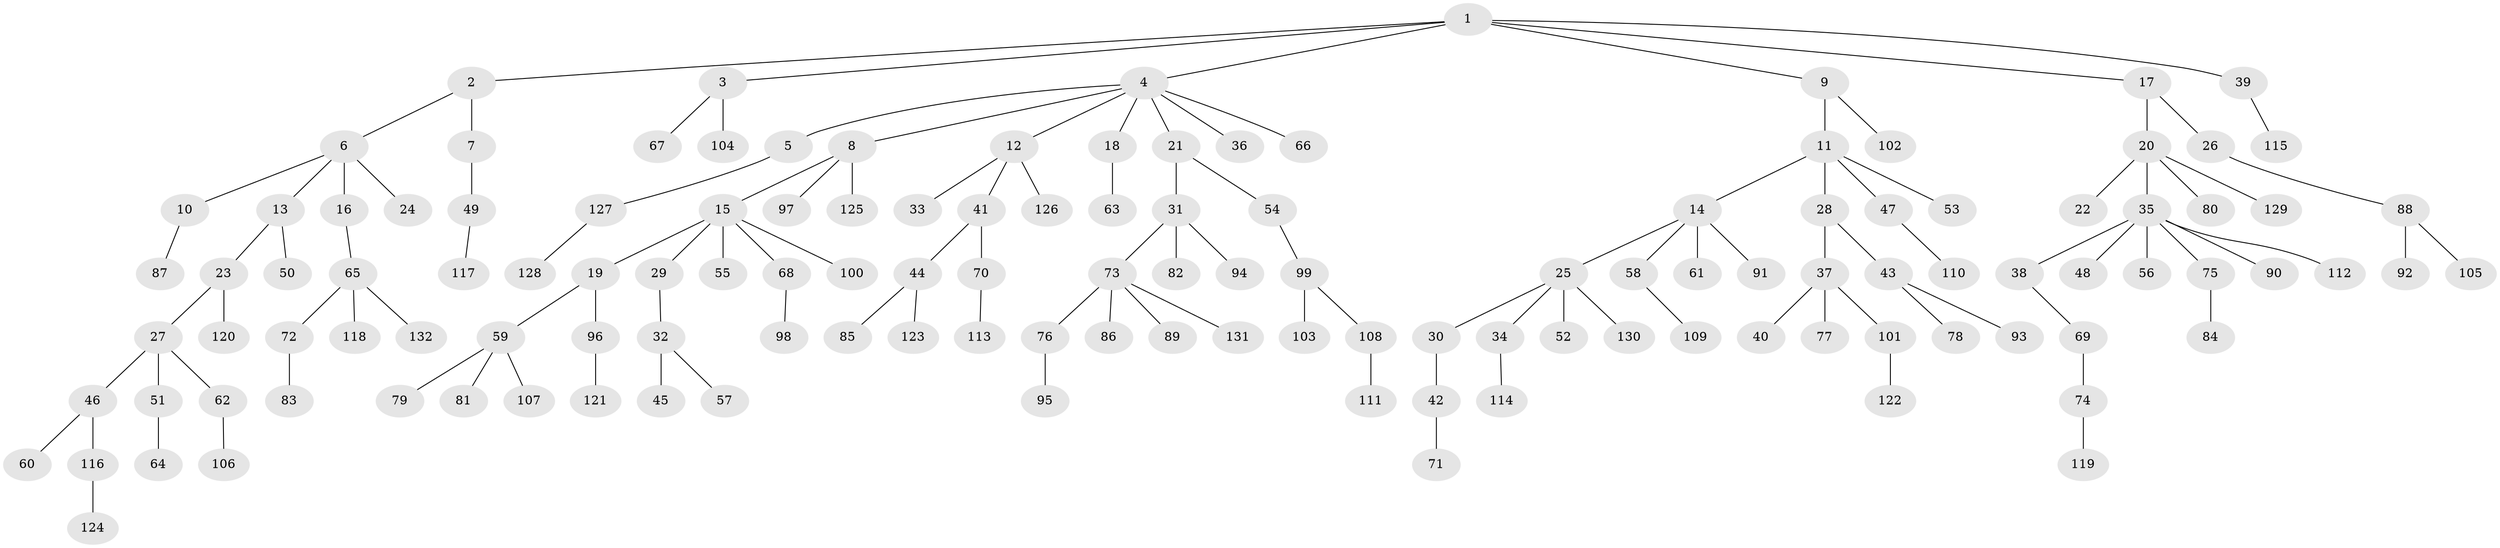 // coarse degree distribution, {1: 0.7727272727272727, 2: 0.13636363636363635, 10: 0.015151515151515152, 29: 0.015151515151515152, 8: 0.015151515151515152, 4: 0.030303030303030304, 6: 0.015151515151515152}
// Generated by graph-tools (version 1.1) at 2025/02/03/05/25 17:02:42]
// undirected, 132 vertices, 131 edges
graph export_dot {
graph [start="1"]
  node [color=gray90,style=filled];
  1;
  2;
  3;
  4;
  5;
  6;
  7;
  8;
  9;
  10;
  11;
  12;
  13;
  14;
  15;
  16;
  17;
  18;
  19;
  20;
  21;
  22;
  23;
  24;
  25;
  26;
  27;
  28;
  29;
  30;
  31;
  32;
  33;
  34;
  35;
  36;
  37;
  38;
  39;
  40;
  41;
  42;
  43;
  44;
  45;
  46;
  47;
  48;
  49;
  50;
  51;
  52;
  53;
  54;
  55;
  56;
  57;
  58;
  59;
  60;
  61;
  62;
  63;
  64;
  65;
  66;
  67;
  68;
  69;
  70;
  71;
  72;
  73;
  74;
  75;
  76;
  77;
  78;
  79;
  80;
  81;
  82;
  83;
  84;
  85;
  86;
  87;
  88;
  89;
  90;
  91;
  92;
  93;
  94;
  95;
  96;
  97;
  98;
  99;
  100;
  101;
  102;
  103;
  104;
  105;
  106;
  107;
  108;
  109;
  110;
  111;
  112;
  113;
  114;
  115;
  116;
  117;
  118;
  119;
  120;
  121;
  122;
  123;
  124;
  125;
  126;
  127;
  128;
  129;
  130;
  131;
  132;
  1 -- 2;
  1 -- 3;
  1 -- 4;
  1 -- 9;
  1 -- 17;
  1 -- 39;
  2 -- 6;
  2 -- 7;
  3 -- 67;
  3 -- 104;
  4 -- 5;
  4 -- 8;
  4 -- 12;
  4 -- 18;
  4 -- 21;
  4 -- 36;
  4 -- 66;
  5 -- 127;
  6 -- 10;
  6 -- 13;
  6 -- 16;
  6 -- 24;
  7 -- 49;
  8 -- 15;
  8 -- 97;
  8 -- 125;
  9 -- 11;
  9 -- 102;
  10 -- 87;
  11 -- 14;
  11 -- 28;
  11 -- 47;
  11 -- 53;
  12 -- 33;
  12 -- 41;
  12 -- 126;
  13 -- 23;
  13 -- 50;
  14 -- 25;
  14 -- 58;
  14 -- 61;
  14 -- 91;
  15 -- 19;
  15 -- 29;
  15 -- 55;
  15 -- 68;
  15 -- 100;
  16 -- 65;
  17 -- 20;
  17 -- 26;
  18 -- 63;
  19 -- 59;
  19 -- 96;
  20 -- 22;
  20 -- 35;
  20 -- 80;
  20 -- 129;
  21 -- 31;
  21 -- 54;
  23 -- 27;
  23 -- 120;
  25 -- 30;
  25 -- 34;
  25 -- 52;
  25 -- 130;
  26 -- 88;
  27 -- 46;
  27 -- 51;
  27 -- 62;
  28 -- 37;
  28 -- 43;
  29 -- 32;
  30 -- 42;
  31 -- 73;
  31 -- 82;
  31 -- 94;
  32 -- 45;
  32 -- 57;
  34 -- 114;
  35 -- 38;
  35 -- 48;
  35 -- 56;
  35 -- 75;
  35 -- 90;
  35 -- 112;
  37 -- 40;
  37 -- 77;
  37 -- 101;
  38 -- 69;
  39 -- 115;
  41 -- 44;
  41 -- 70;
  42 -- 71;
  43 -- 78;
  43 -- 93;
  44 -- 85;
  44 -- 123;
  46 -- 60;
  46 -- 116;
  47 -- 110;
  49 -- 117;
  51 -- 64;
  54 -- 99;
  58 -- 109;
  59 -- 79;
  59 -- 81;
  59 -- 107;
  62 -- 106;
  65 -- 72;
  65 -- 118;
  65 -- 132;
  68 -- 98;
  69 -- 74;
  70 -- 113;
  72 -- 83;
  73 -- 76;
  73 -- 86;
  73 -- 89;
  73 -- 131;
  74 -- 119;
  75 -- 84;
  76 -- 95;
  88 -- 92;
  88 -- 105;
  96 -- 121;
  99 -- 103;
  99 -- 108;
  101 -- 122;
  108 -- 111;
  116 -- 124;
  127 -- 128;
}
